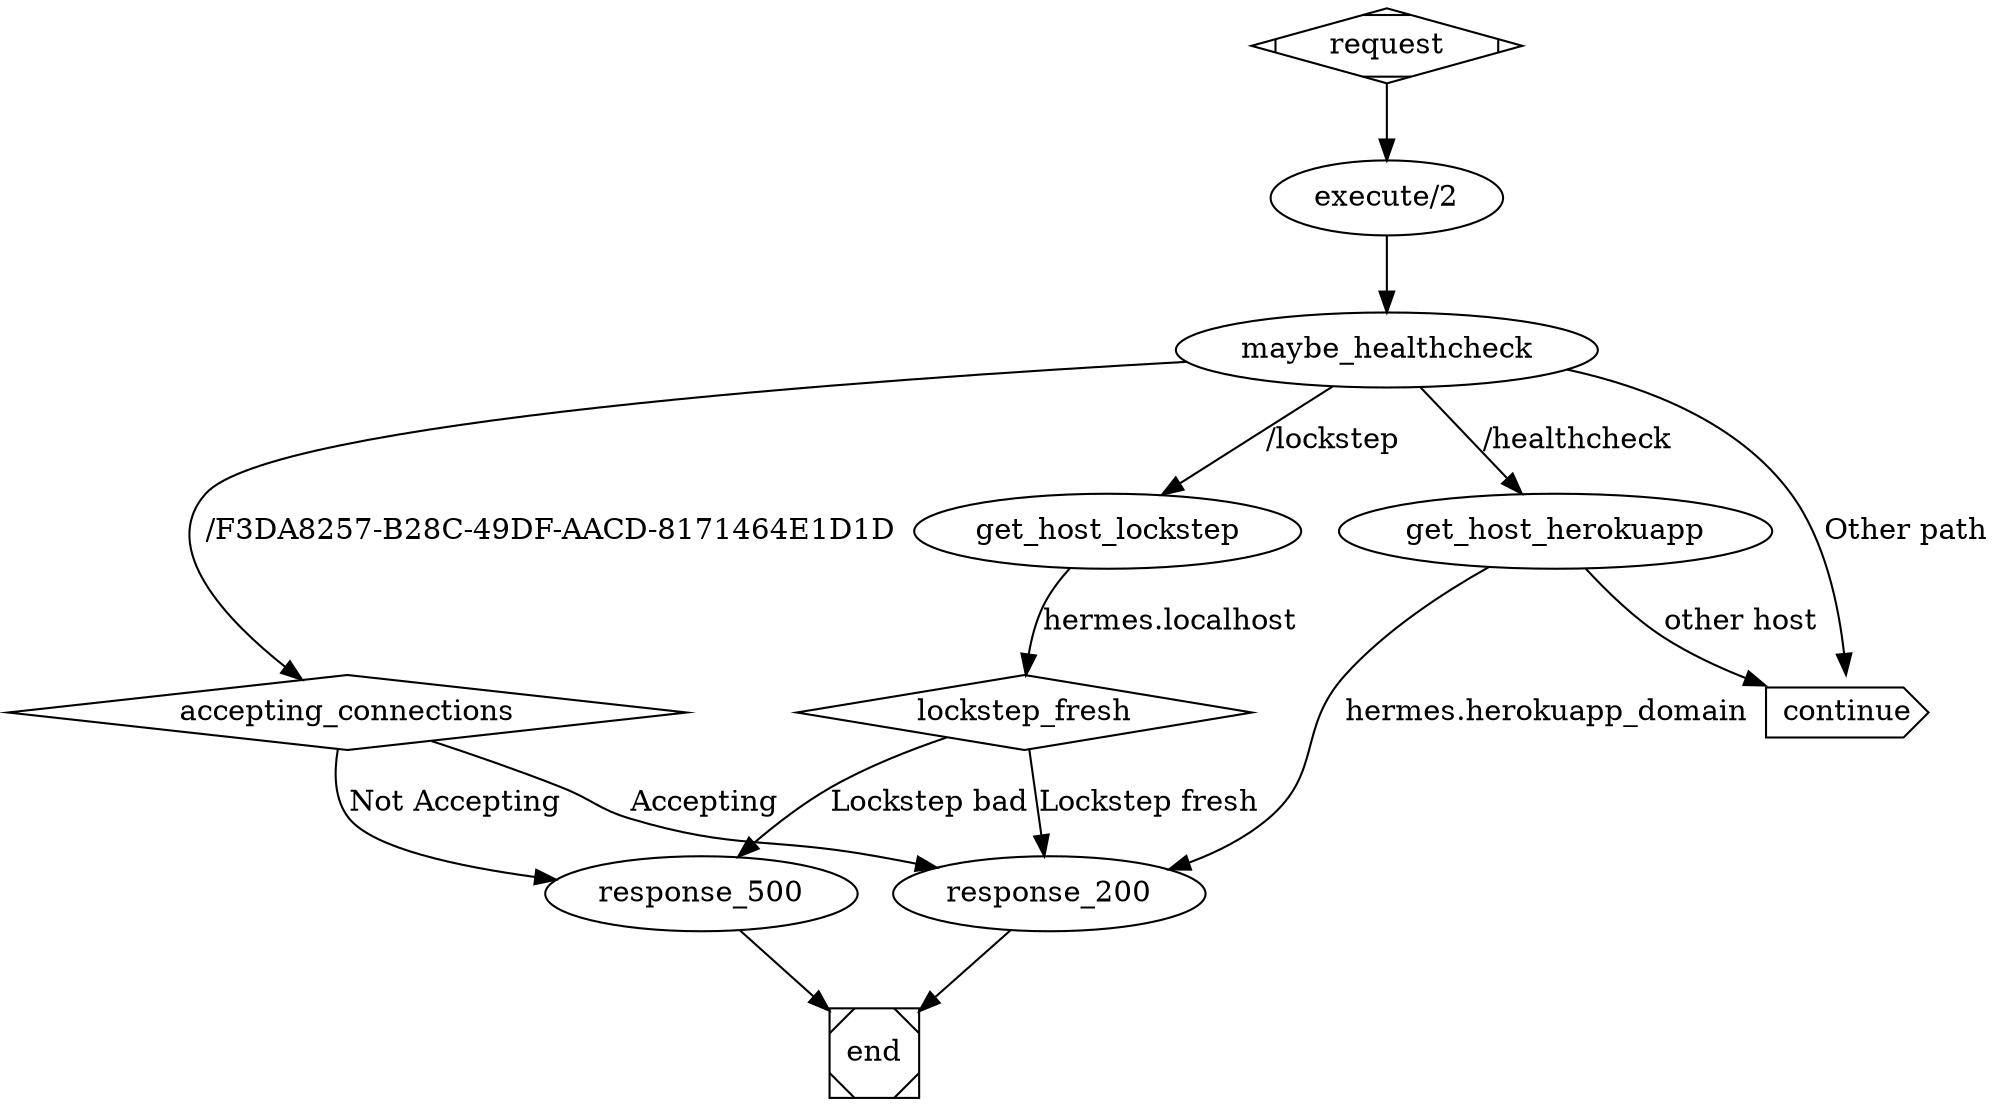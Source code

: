 digraph vegur_healthcheck_middleware {
        request [shape=Mdiamond];
        execute [label="execute/2"]
        request -> execute;
        execute -> maybe_healthcheck;
        
        maybe_healthcheck -> accepting_connections [label="/F3DA8257-B28C-49DF-AACD-8171464E1D1D"];
        accepting_connections [shape=diamond];
        accepting_connections -> response_200 [label="Accepting"];
        accepting_connections -> response_500 [label="Not Accepting"];

        maybe_healthcheck -> get_host_lockstep [label="/lockstep"];
        get_host_lockstep -> lockstep_fresh [label="hermes.localhost"];
        lockstep_fresh [shape=diamond];
        lockstep_fresh -> response_200 [label="Lockstep fresh"];
        lockstep_fresh -> response_500 [label="Lockstep bad"];

        maybe_healthcheck -> get_host_herokuapp [label="/healthcheck"];
        get_host_herokuapp -> response_200 [label="hermes.herokuapp_domain"];
        get_host_herokuapp -> continue [label="other host"];

        maybe_healthcheck -> continue [label="Other path"];
        response_200 -> end;
        response_500 -> end;
        continue [shape=cds];
        end [shape=Msquare];
}
